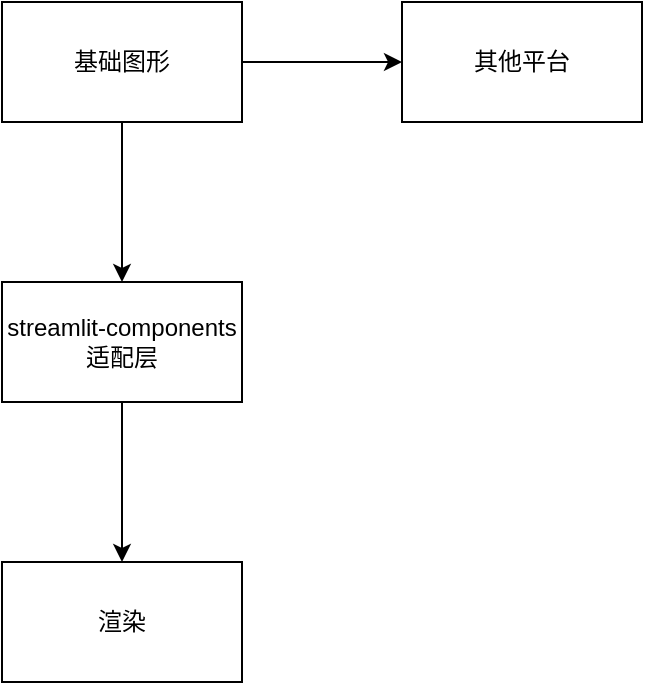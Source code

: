 <mxfile version="15.6.6" type="github">
  <diagram id="ftjTaf9PWsFtBsytyqsU" name="Page-1">
    <mxGraphModel dx="813" dy="602" grid="1" gridSize="10" guides="1" tooltips="1" connect="1" arrows="1" fold="1" page="1" pageScale="1" pageWidth="827" pageHeight="1169" math="0" shadow="0">
      <root>
        <mxCell id="0" />
        <mxCell id="1" parent="0" />
        <mxCell id="y5k3fRlYoRIaT1v6VFZf-3" value="" style="edgeStyle=orthogonalEdgeStyle;rounded=0;orthogonalLoop=1;jettySize=auto;html=1;fontColor=default;" edge="1" parent="1" source="y5k3fRlYoRIaT1v6VFZf-1" target="y5k3fRlYoRIaT1v6VFZf-2">
          <mxGeometry relative="1" as="geometry" />
        </mxCell>
        <mxCell id="y5k3fRlYoRIaT1v6VFZf-7" value="" style="edgeStyle=orthogonalEdgeStyle;rounded=0;orthogonalLoop=1;jettySize=auto;html=1;fontColor=default;" edge="1" parent="1" source="y5k3fRlYoRIaT1v6VFZf-1" target="y5k3fRlYoRIaT1v6VFZf-6">
          <mxGeometry relative="1" as="geometry" />
        </mxCell>
        <mxCell id="y5k3fRlYoRIaT1v6VFZf-1" value="基础图形" style="rounded=0;whiteSpace=wrap;html=1;fillColor=default;strokeColor=default;fontColor=default;" vertex="1" parent="1">
          <mxGeometry x="354" y="90" width="120" height="60" as="geometry" />
        </mxCell>
        <mxCell id="y5k3fRlYoRIaT1v6VFZf-5" value="" style="edgeStyle=orthogonalEdgeStyle;rounded=0;orthogonalLoop=1;jettySize=auto;html=1;fontColor=default;" edge="1" parent="1" source="y5k3fRlYoRIaT1v6VFZf-2" target="y5k3fRlYoRIaT1v6VFZf-4">
          <mxGeometry relative="1" as="geometry" />
        </mxCell>
        <mxCell id="y5k3fRlYoRIaT1v6VFZf-2" value="streamlit-components适配层" style="whiteSpace=wrap;html=1;rounded=0;" vertex="1" parent="1">
          <mxGeometry x="354" y="230" width="120" height="60" as="geometry" />
        </mxCell>
        <mxCell id="y5k3fRlYoRIaT1v6VFZf-4" value="渲染" style="whiteSpace=wrap;html=1;rounded=0;" vertex="1" parent="1">
          <mxGeometry x="354" y="370" width="120" height="60" as="geometry" />
        </mxCell>
        <mxCell id="y5k3fRlYoRIaT1v6VFZf-6" value="其他平台" style="whiteSpace=wrap;html=1;rounded=0;" vertex="1" parent="1">
          <mxGeometry x="554" y="90" width="120" height="60" as="geometry" />
        </mxCell>
      </root>
    </mxGraphModel>
  </diagram>
</mxfile>
